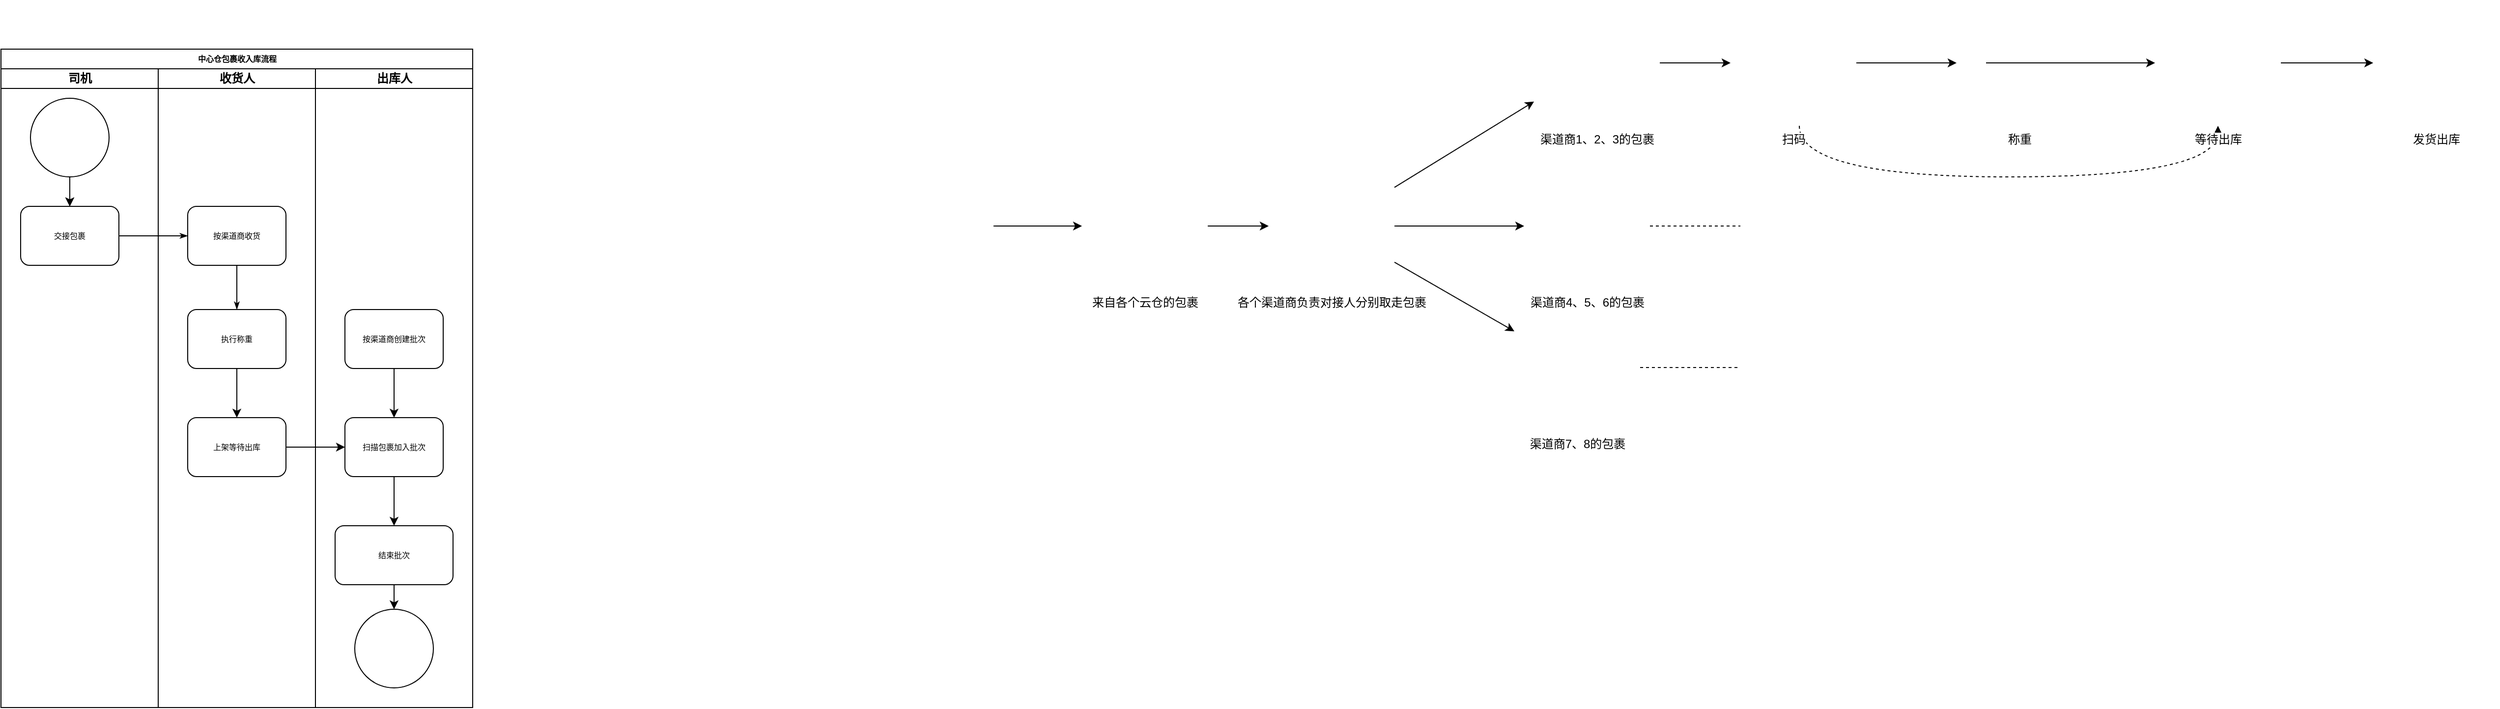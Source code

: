 <mxfile version="17.1.5" type="github">
  <diagram name="Page-1" id="74e2e168-ea6b-b213-b513-2b3c1d86103e">
    <mxGraphModel dx="2062" dy="1162" grid="1" gridSize="10" guides="1" tooltips="1" connect="1" arrows="1" fold="1" page="1" pageScale="1" pageWidth="1100" pageHeight="850" background="none" math="0" shadow="0">
      <root>
        <mxCell id="0" />
        <mxCell id="1" parent="0" />
        <mxCell id="77e6c97f196da883-1" value="中心仓包裹收入库流程" style="swimlane;html=1;childLayout=stackLayout;startSize=20;rounded=0;shadow=0;labelBackgroundColor=none;strokeWidth=1;fontFamily=Verdana;fontSize=8;align=center;" parent="1" vertex="1">
          <mxGeometry x="320" y="80" width="480" height="670" as="geometry" />
        </mxCell>
        <mxCell id="77e6c97f196da883-2" value="司机" style="swimlane;html=1;startSize=20;" parent="77e6c97f196da883-1" vertex="1">
          <mxGeometry y="20" width="160" height="650" as="geometry" />
        </mxCell>
        <mxCell id="77e6c97f196da883-8" value="交接包裹" style="rounded=1;whiteSpace=wrap;html=1;shadow=0;labelBackgroundColor=none;strokeWidth=1;fontFamily=Verdana;fontSize=8;align=center;" parent="77e6c97f196da883-2" vertex="1">
          <mxGeometry x="20" y="140" width="100" height="60" as="geometry" />
        </mxCell>
        <mxCell id="eouYJJpbQdIqnoSVehrK-3" value="" style="edgeStyle=orthogonalEdgeStyle;rounded=0;orthogonalLoop=1;jettySize=auto;html=1;" edge="1" parent="77e6c97f196da883-2" source="eouYJJpbQdIqnoSVehrK-2" target="77e6c97f196da883-8">
          <mxGeometry relative="1" as="geometry" />
        </mxCell>
        <mxCell id="eouYJJpbQdIqnoSVehrK-2" value="" style="ellipse;whiteSpace=wrap;html=1;aspect=fixed;" vertex="1" parent="77e6c97f196da883-2">
          <mxGeometry x="30" y="30" width="80" height="80" as="geometry" />
        </mxCell>
        <mxCell id="77e6c97f196da883-26" style="edgeStyle=orthogonalEdgeStyle;rounded=1;html=1;labelBackgroundColor=none;startArrow=none;startFill=0;startSize=5;endArrow=classicThin;endFill=1;endSize=5;jettySize=auto;orthogonalLoop=1;strokeWidth=1;fontFamily=Verdana;fontSize=8" parent="77e6c97f196da883-1" source="77e6c97f196da883-8" target="77e6c97f196da883-11" edge="1">
          <mxGeometry relative="1" as="geometry" />
        </mxCell>
        <mxCell id="eouYJJpbQdIqnoSVehrK-1" style="edgeStyle=orthogonalEdgeStyle;rounded=0;orthogonalLoop=1;jettySize=auto;html=1;entryX=0;entryY=0.5;entryDx=0;entryDy=0;" edge="1" parent="77e6c97f196da883-1" source="aFzFSg-hkWJOUfNfQxSS-31" target="aFzFSg-hkWJOUfNfQxSS-10">
          <mxGeometry relative="1" as="geometry" />
        </mxCell>
        <mxCell id="77e6c97f196da883-3" value="收货人" style="swimlane;html=1;startSize=20;" parent="77e6c97f196da883-1" vertex="1">
          <mxGeometry x="160" y="20" width="160" height="650" as="geometry" />
        </mxCell>
        <mxCell id="77e6c97f196da883-11" value="按渠道商收货" style="rounded=1;whiteSpace=wrap;html=1;shadow=0;labelBackgroundColor=none;strokeWidth=1;fontFamily=Verdana;fontSize=8;align=center;" parent="77e6c97f196da883-3" vertex="1">
          <mxGeometry x="30" y="140" width="100" height="60" as="geometry" />
        </mxCell>
        <mxCell id="aFzFSg-hkWJOUfNfQxSS-32" value="" style="edgeStyle=orthogonalEdgeStyle;rounded=0;orthogonalLoop=1;jettySize=auto;html=1;" parent="77e6c97f196da883-3" source="77e6c97f196da883-9" target="aFzFSg-hkWJOUfNfQxSS-31" edge="1">
          <mxGeometry relative="1" as="geometry" />
        </mxCell>
        <mxCell id="77e6c97f196da883-9" value="执行称重" style="rounded=1;whiteSpace=wrap;html=1;shadow=0;labelBackgroundColor=none;strokeWidth=1;fontFamily=Verdana;fontSize=8;align=center;" parent="77e6c97f196da883-3" vertex="1">
          <mxGeometry x="30" y="245" width="100" height="60" as="geometry" />
        </mxCell>
        <mxCell id="77e6c97f196da883-27" style="edgeStyle=orthogonalEdgeStyle;rounded=1;html=1;labelBackgroundColor=none;startArrow=none;startFill=0;startSize=5;endArrow=classicThin;endFill=1;endSize=5;jettySize=auto;orthogonalLoop=1;strokeWidth=1;fontFamily=Verdana;fontSize=8" parent="77e6c97f196da883-3" source="77e6c97f196da883-11" target="77e6c97f196da883-9" edge="1">
          <mxGeometry relative="1" as="geometry">
            <Array as="points">
              <mxPoint x="80" y="265" />
              <mxPoint x="80" y="265" />
            </Array>
          </mxGeometry>
        </mxCell>
        <mxCell id="aFzFSg-hkWJOUfNfQxSS-31" value="上架等待出库" style="rounded=1;whiteSpace=wrap;html=1;shadow=0;labelBackgroundColor=none;strokeWidth=1;fontFamily=Verdana;fontSize=8;align=center;" parent="77e6c97f196da883-3" vertex="1">
          <mxGeometry x="30" y="355" width="100" height="60" as="geometry" />
        </mxCell>
        <mxCell id="77e6c97f196da883-4" value="出库人" style="swimlane;html=1;startSize=20;" parent="77e6c97f196da883-1" vertex="1">
          <mxGeometry x="320" y="20" width="160" height="650" as="geometry" />
        </mxCell>
        <mxCell id="aFzFSg-hkWJOUfNfQxSS-11" value="" style="edgeStyle=orthogonalEdgeStyle;rounded=0;orthogonalLoop=1;jettySize=auto;html=1;" parent="77e6c97f196da883-4" source="aFzFSg-hkWJOUfNfQxSS-7" target="aFzFSg-hkWJOUfNfQxSS-10" edge="1">
          <mxGeometry relative="1" as="geometry" />
        </mxCell>
        <mxCell id="aFzFSg-hkWJOUfNfQxSS-7" value="按渠道商创建批次" style="rounded=1;whiteSpace=wrap;html=1;shadow=0;labelBackgroundColor=none;strokeWidth=1;fontFamily=Verdana;fontSize=8;align=center;" parent="77e6c97f196da883-4" vertex="1">
          <mxGeometry x="30" y="245" width="100" height="60" as="geometry" />
        </mxCell>
        <mxCell id="aFzFSg-hkWJOUfNfQxSS-17" style="edgeStyle=orthogonalEdgeStyle;rounded=0;orthogonalLoop=1;jettySize=auto;html=1;entryX=0.5;entryY=0;entryDx=0;entryDy=0;" parent="77e6c97f196da883-4" source="aFzFSg-hkWJOUfNfQxSS-10" target="aFzFSg-hkWJOUfNfQxSS-28" edge="1">
          <mxGeometry relative="1" as="geometry">
            <mxPoint x="80" y="465" as="targetPoint" />
          </mxGeometry>
        </mxCell>
        <mxCell id="aFzFSg-hkWJOUfNfQxSS-10" value="扫描包裹加入批次" style="rounded=1;whiteSpace=wrap;html=1;shadow=0;labelBackgroundColor=none;strokeWidth=1;fontFamily=Verdana;fontSize=8;align=center;" parent="77e6c97f196da883-4" vertex="1">
          <mxGeometry x="30" y="355" width="100" height="60" as="geometry" />
        </mxCell>
        <mxCell id="eouYJJpbQdIqnoSVehrK-6" style="edgeStyle=orthogonalEdgeStyle;rounded=0;orthogonalLoop=1;jettySize=auto;html=1;entryX=0.5;entryY=0;entryDx=0;entryDy=0;" edge="1" parent="77e6c97f196da883-4" source="aFzFSg-hkWJOUfNfQxSS-28" target="eouYJJpbQdIqnoSVehrK-5">
          <mxGeometry relative="1" as="geometry" />
        </mxCell>
        <mxCell id="aFzFSg-hkWJOUfNfQxSS-28" value="结束批次" style="whiteSpace=wrap;html=1;fontSize=8;fontFamily=Verdana;rounded=1;shadow=0;labelBackgroundColor=none;strokeWidth=1;" parent="77e6c97f196da883-4" vertex="1">
          <mxGeometry x="20" y="465" width="120" height="60" as="geometry" />
        </mxCell>
        <mxCell id="eouYJJpbQdIqnoSVehrK-5" value="" style="ellipse;whiteSpace=wrap;html=1;aspect=fixed;" vertex="1" parent="77e6c97f196da883-4">
          <mxGeometry x="40" y="550" width="80" height="80" as="geometry" />
        </mxCell>
        <mxCell id="eouYJJpbQdIqnoSVehrK-4" style="edgeStyle=orthogonalEdgeStyle;rounded=0;orthogonalLoop=1;jettySize=auto;html=1;" edge="1" parent="1" source="eouYJJpbQdIqnoSVehrK-2">
          <mxGeometry relative="1" as="geometry">
            <mxPoint x="390" y="240" as="targetPoint" />
          </mxGeometry>
        </mxCell>
        <mxCell id="eouYJJpbQdIqnoSVehrK-21" style="edgeStyle=none;rounded=0;orthogonalLoop=1;jettySize=auto;html=1;entryX=0;entryY=0.5;entryDx=0;entryDy=0;" edge="1" parent="1" source="eouYJJpbQdIqnoSVehrK-18" target="eouYJJpbQdIqnoSVehrK-25">
          <mxGeometry relative="1" as="geometry">
            <mxPoint x="1440" y="260" as="targetPoint" />
          </mxGeometry>
        </mxCell>
        <mxCell id="eouYJJpbQdIqnoSVehrK-18" value="" style="shape=image;html=1;verticalAlign=top;verticalLabelPosition=bottom;labelBackgroundColor=#ffffff;imageAspect=0;aspect=fixed;image=https://cdn4.iconfinder.com/data/icons/success-filloutline/64/transport-shipping_and_delivery-delivery_truck-cargo-shipping-128.png" vertex="1" parent="1">
          <mxGeometry x="1190" y="190" width="140" height="140" as="geometry" />
        </mxCell>
        <mxCell id="eouYJJpbQdIqnoSVehrK-28" style="edgeStyle=none;rounded=0;orthogonalLoop=1;jettySize=auto;html=1;" edge="1" parent="1" source="eouYJJpbQdIqnoSVehrK-25" target="eouYJJpbQdIqnoSVehrK-27">
          <mxGeometry relative="1" as="geometry" />
        </mxCell>
        <mxCell id="eouYJJpbQdIqnoSVehrK-25" value="&lt;span style=&quot;font-family: &amp;#34;helvetica&amp;#34;&quot;&gt;来自各个云仓的包裹&lt;/span&gt;" style="shape=image;html=1;verticalAlign=top;verticalLabelPosition=bottom;labelBackgroundColor=#ffffff;imageAspect=0;aspect=fixed;image=https://cdn2.iconfinder.com/data/icons/woothemes/PNG/parcel.png" vertex="1" parent="1">
          <mxGeometry x="1420" y="196" width="128" height="128" as="geometry" />
        </mxCell>
        <mxCell id="eouYJJpbQdIqnoSVehrK-29" style="edgeStyle=none;rounded=0;orthogonalLoop=1;jettySize=auto;html=1;" edge="1" parent="1" source="eouYJJpbQdIqnoSVehrK-27" target="eouYJJpbQdIqnoSVehrK-32">
          <mxGeometry relative="1" as="geometry">
            <mxPoint x="1820" y="180" as="targetPoint" />
          </mxGeometry>
        </mxCell>
        <mxCell id="eouYJJpbQdIqnoSVehrK-30" style="edgeStyle=none;rounded=0;orthogonalLoop=1;jettySize=auto;html=1;" edge="1" parent="1" source="eouYJJpbQdIqnoSVehrK-27" target="eouYJJpbQdIqnoSVehrK-33">
          <mxGeometry relative="1" as="geometry">
            <mxPoint x="1820" y="320" as="targetPoint" />
          </mxGeometry>
        </mxCell>
        <mxCell id="eouYJJpbQdIqnoSVehrK-31" style="edgeStyle=none;rounded=0;orthogonalLoop=1;jettySize=auto;html=1;" edge="1" parent="1" source="eouYJJpbQdIqnoSVehrK-27" target="eouYJJpbQdIqnoSVehrK-34">
          <mxGeometry relative="1" as="geometry">
            <mxPoint x="1820" y="260" as="targetPoint" />
          </mxGeometry>
        </mxCell>
        <mxCell id="eouYJJpbQdIqnoSVehrK-27" value="各个渠道商负责对接人分别取走包裹" style="shape=image;html=1;verticalAlign=top;verticalLabelPosition=bottom;labelBackgroundColor=#ffffff;imageAspect=0;aspect=fixed;image=https://cdn4.iconfinder.com/data/icons/ionicons/512/icon-ios7-people-128.png" vertex="1" parent="1">
          <mxGeometry x="1610" y="196" width="128" height="128" as="geometry" />
        </mxCell>
        <mxCell id="eouYJJpbQdIqnoSVehrK-32" value="&lt;span style=&quot;font-family: &amp;#34;helvetica&amp;#34;&quot;&gt;渠道商1、2、3的包裹&lt;/span&gt;" style="shape=image;html=1;verticalAlign=top;verticalLabelPosition=bottom;labelBackgroundColor=#ffffff;imageAspect=0;aspect=fixed;image=https://cdn2.iconfinder.com/data/icons/woothemes/PNG/parcel.png" vertex="1" parent="1">
          <mxGeometry x="1880" y="30" width="128" height="128" as="geometry" />
        </mxCell>
        <mxCell id="eouYJJpbQdIqnoSVehrK-59" style="edgeStyle=none;rounded=0;orthogonalLoop=1;jettySize=auto;html=1;dashed=1;endArrow=none;endFill=0;" edge="1" parent="1" source="eouYJJpbQdIqnoSVehrK-33">
          <mxGeometry relative="1" as="geometry">
            <mxPoint x="2090" y="404" as="targetPoint" />
          </mxGeometry>
        </mxCell>
        <mxCell id="eouYJJpbQdIqnoSVehrK-33" value="&lt;span style=&quot;font-family: &amp;#34;helvetica&amp;#34;&quot;&gt;渠道商7、8的包裹&lt;/span&gt;" style="shape=image;html=1;verticalAlign=top;verticalLabelPosition=bottom;labelBackgroundColor=#ffffff;imageAspect=0;aspect=fixed;image=https://cdn2.iconfinder.com/data/icons/woothemes/PNG/parcel.png" vertex="1" parent="1">
          <mxGeometry x="1860" y="340" width="128" height="128" as="geometry" />
        </mxCell>
        <mxCell id="eouYJJpbQdIqnoSVehrK-56" style="edgeStyle=none;rounded=0;orthogonalLoop=1;jettySize=auto;html=1;endArrow=none;endFill=0;dashed=1;" edge="1" parent="1" source="eouYJJpbQdIqnoSVehrK-34">
          <mxGeometry relative="1" as="geometry">
            <mxPoint x="2090" y="260" as="targetPoint" />
          </mxGeometry>
        </mxCell>
        <mxCell id="eouYJJpbQdIqnoSVehrK-34" value="&lt;span style=&quot;font-family: &amp;#34;helvetica&amp;#34;&quot;&gt;渠道商4、5、6的包裹&lt;/span&gt;" style="shape=image;html=1;verticalAlign=top;verticalLabelPosition=bottom;labelBackgroundColor=#ffffff;imageAspect=0;aspect=fixed;image=https://cdn2.iconfinder.com/data/icons/woothemes/PNG/parcel.png" vertex="1" parent="1">
          <mxGeometry x="1870" y="196" width="128" height="128" as="geometry" />
        </mxCell>
        <mxCell id="eouYJJpbQdIqnoSVehrK-40" style="edgeStyle=none;rounded=0;orthogonalLoop=1;jettySize=auto;html=1;" edge="1" parent="1" source="eouYJJpbQdIqnoSVehrK-32" target="eouYJJpbQdIqnoSVehrK-38">
          <mxGeometry relative="1" as="geometry">
            <mxPoint x="2010" y="94" as="sourcePoint" />
          </mxGeometry>
        </mxCell>
        <mxCell id="eouYJJpbQdIqnoSVehrK-45" style="edgeStyle=none;rounded=0;orthogonalLoop=1;jettySize=auto;html=1;" edge="1" parent="1" source="eouYJJpbQdIqnoSVehrK-38" target="eouYJJpbQdIqnoSVehrK-44">
          <mxGeometry relative="1" as="geometry" />
        </mxCell>
        <mxCell id="eouYJJpbQdIqnoSVehrK-48" style="edgeStyle=orthogonalEdgeStyle;rounded=0;orthogonalLoop=1;jettySize=auto;html=1;curved=1;endArrow=classic;endFill=1;dashed=1;entryX=0.5;entryY=1;entryDx=0;entryDy=0;" edge="1" parent="1" source="eouYJJpbQdIqnoSVehrK-38" target="eouYJJpbQdIqnoSVehrK-47">
          <mxGeometry relative="1" as="geometry">
            <mxPoint x="2150" y="220" as="sourcePoint" />
            <Array as="points">
              <mxPoint x="2150" y="210" />
              <mxPoint x="2576" y="210" />
            </Array>
          </mxGeometry>
        </mxCell>
        <mxCell id="eouYJJpbQdIqnoSVehrK-38" value="扫码" style="shape=image;html=1;verticalAlign=top;verticalLabelPosition=bottom;labelBackgroundColor=#ffffff;imageAspect=0;aspect=fixed;image=https://cdn2.iconfinder.com/data/icons/shopping-elements-6/64/08-Barcode_Scanner-128.png" vertex="1" parent="1">
          <mxGeometry x="2080" y="30" width="128" height="128" as="geometry" />
        </mxCell>
        <mxCell id="eouYJJpbQdIqnoSVehrK-46" style="edgeStyle=none;rounded=0;orthogonalLoop=1;jettySize=auto;html=1;" edge="1" parent="1" target="eouYJJpbQdIqnoSVehrK-47">
          <mxGeometry relative="1" as="geometry">
            <mxPoint x="2472" y="94" as="targetPoint" />
            <mxPoint x="2340" y="94" as="sourcePoint" />
          </mxGeometry>
        </mxCell>
        <mxCell id="eouYJJpbQdIqnoSVehrK-44" value="称重" style="shape=image;html=1;verticalAlign=top;verticalLabelPosition=bottom;labelBackgroundColor=#ffffff;imageAspect=0;aspect=fixed;image=https://cdn2.iconfinder.com/data/icons/web-development-and-studio/512/54_measure_caliper_calipers_physics_measurement_creative_skills_process-128.png" vertex="1" parent="1">
          <mxGeometry x="2310" y="30" width="128" height="128" as="geometry" />
        </mxCell>
        <mxCell id="eouYJJpbQdIqnoSVehrK-47" value="&lt;span style=&quot;font-family: &amp;#34;helvetica&amp;#34;&quot;&gt;等待出库&lt;/span&gt;" style="shape=image;html=1;verticalAlign=top;verticalLabelPosition=bottom;labelBackgroundColor=#ffffff;imageAspect=0;aspect=fixed;image=https://cdn2.iconfinder.com/data/icons/woothemes/PNG/parcel.png" vertex="1" parent="1">
          <mxGeometry x="2512" y="30" width="128" height="128" as="geometry" />
        </mxCell>
        <mxCell id="eouYJJpbQdIqnoSVehrK-52" style="rounded=0;orthogonalLoop=1;jettySize=auto;html=1;endArrow=classic;endFill=1;" edge="1" parent="1" source="eouYJJpbQdIqnoSVehrK-47" target="eouYJJpbQdIqnoSVehrK-51">
          <mxGeometry relative="1" as="geometry">
            <mxPoint x="2662" y="94" as="sourcePoint" />
          </mxGeometry>
        </mxCell>
        <mxCell id="eouYJJpbQdIqnoSVehrK-51" value="发货出库" style="shape=image;html=1;verticalAlign=top;verticalLabelPosition=bottom;labelBackgroundColor=#ffffff;imageAspect=0;aspect=fixed;image=https://cdn0.iconfinder.com/data/icons/analytic-investment-and-balanced-scorecard/512/42_hand_mail_paper_plane_plane_receive-128.png" vertex="1" parent="1">
          <mxGeometry x="2734" y="30" width="128" height="128" as="geometry" />
        </mxCell>
      </root>
    </mxGraphModel>
  </diagram>
</mxfile>
